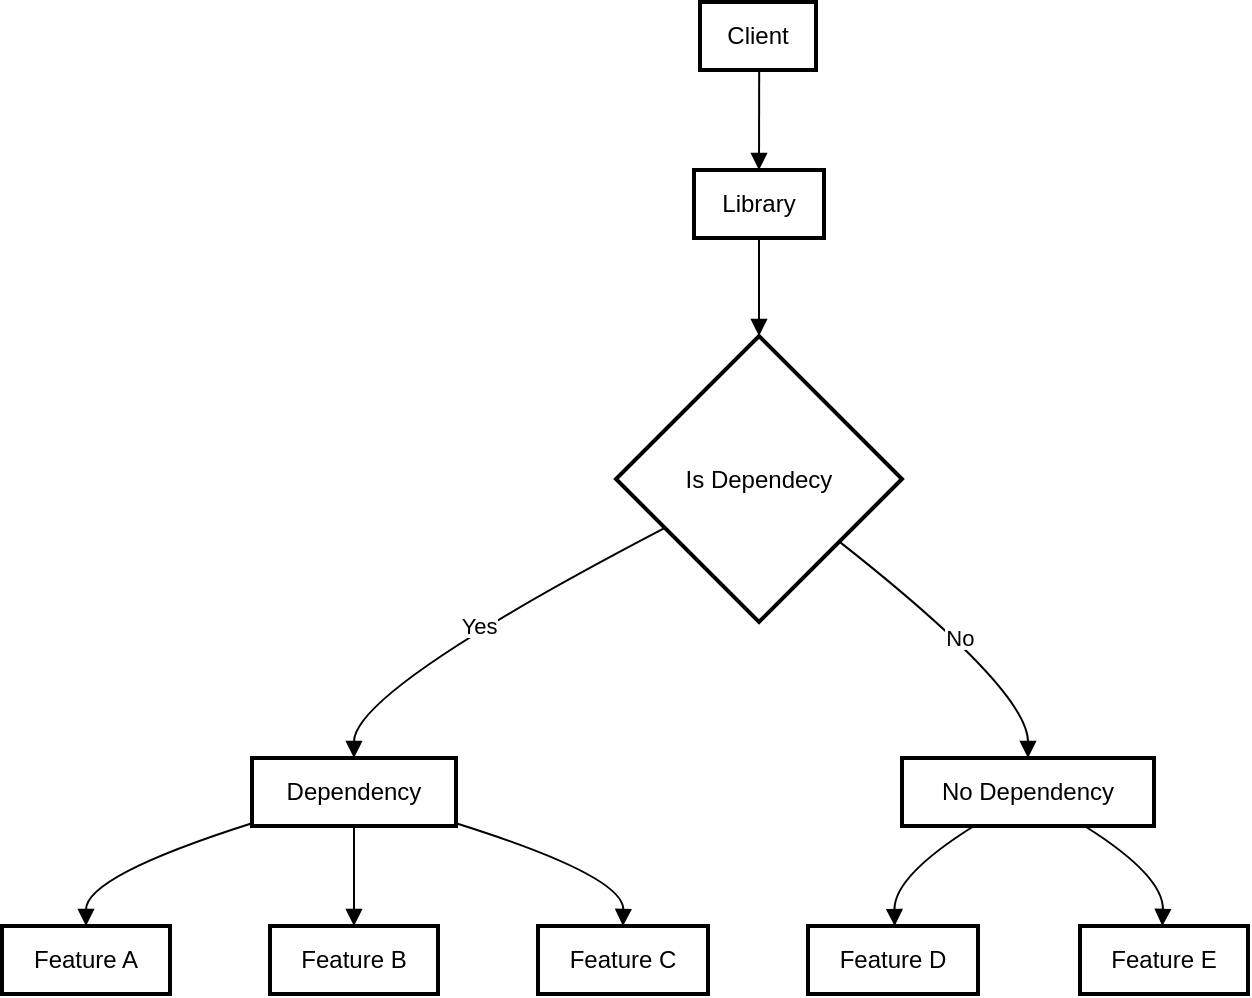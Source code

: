<mxfile version="24.6.5" type="github">
  <diagram name="Page-1" id="rIF5gaj7NKEWc7a8ARRF">
    <mxGraphModel>
      <root>
        <mxCell id="0" />
        <mxCell id="1" parent="0" />
        <mxCell id="2" value="Client" style="whiteSpace=wrap;strokeWidth=2;" vertex="1" parent="1">
          <mxGeometry x="349" width="58" height="34" as="geometry" />
        </mxCell>
        <mxCell id="3" value="Library" style="whiteSpace=wrap;strokeWidth=2;" vertex="1" parent="1">
          <mxGeometry x="346" y="84" width="65" height="34" as="geometry" />
        </mxCell>
        <mxCell id="4" value="Is Dependecy" style="rhombus;strokeWidth=2;whiteSpace=wrap;" vertex="1" parent="1">
          <mxGeometry x="307" y="167" width="143" height="143" as="geometry" />
        </mxCell>
        <mxCell id="5" value="Dependency" style="whiteSpace=wrap;strokeWidth=2;" vertex="1" parent="1">
          <mxGeometry x="125" y="378" width="102" height="34" as="geometry" />
        </mxCell>
        <mxCell id="6" value="No Dependency" style="whiteSpace=wrap;strokeWidth=2;" vertex="1" parent="1">
          <mxGeometry x="450" y="378" width="126" height="34" as="geometry" />
        </mxCell>
        <mxCell id="7" value="Feature A" style="whiteSpace=wrap;strokeWidth=2;" vertex="1" parent="1">
          <mxGeometry y="462" width="84" height="34" as="geometry" />
        </mxCell>
        <mxCell id="8" value="Feature B" style="whiteSpace=wrap;strokeWidth=2;" vertex="1" parent="1">
          <mxGeometry x="134" y="462" width="84" height="34" as="geometry" />
        </mxCell>
        <mxCell id="9" value="Feature C" style="whiteSpace=wrap;strokeWidth=2;" vertex="1" parent="1">
          <mxGeometry x="268" y="462" width="85" height="34" as="geometry" />
        </mxCell>
        <mxCell id="10" value="Feature D" style="whiteSpace=wrap;strokeWidth=2;" vertex="1" parent="1">
          <mxGeometry x="403" y="462" width="85" height="34" as="geometry" />
        </mxCell>
        <mxCell id="11" value="Feature E" style="whiteSpace=wrap;strokeWidth=2;" vertex="1" parent="1">
          <mxGeometry x="539" y="462" width="84" height="34" as="geometry" />
        </mxCell>
        <mxCell id="12" value="" style="curved=1;startArrow=none;endArrow=block;exitX=0.51;exitY=0.99;entryX=0.5;entryY=-0.01;" edge="1" parent="1" source="2" target="3">
          <mxGeometry relative="1" as="geometry">
            <Array as="points" />
          </mxGeometry>
        </mxCell>
        <mxCell id="13" value="" style="curved=1;startArrow=none;endArrow=block;exitX=0.5;exitY=0.97;entryX=0.5;entryY=0;" edge="1" parent="1" source="3" target="4">
          <mxGeometry relative="1" as="geometry">
            <Array as="points" />
          </mxGeometry>
        </mxCell>
        <mxCell id="14" value="Yes" style="curved=1;startArrow=none;endArrow=block;exitX=0;exitY=0.76;entryX=0.5;entryY=0;" edge="1" parent="1" source="4" target="5">
          <mxGeometry relative="1" as="geometry">
            <Array as="points">
              <mxPoint x="176" y="344" />
            </Array>
          </mxGeometry>
        </mxCell>
        <mxCell id="15" value="No" style="curved=1;startArrow=none;endArrow=block;exitX=1;exitY=0.89;entryX=0.5;entryY=0;" edge="1" parent="1" source="4" target="6">
          <mxGeometry relative="1" as="geometry">
            <Array as="points">
              <mxPoint x="513" y="344" />
            </Array>
          </mxGeometry>
        </mxCell>
        <mxCell id="16" value="" style="curved=1;startArrow=none;endArrow=block;exitX=0;exitY=0.96;entryX=0.5;entryY=-0.01;" edge="1" parent="1" source="5" target="7">
          <mxGeometry relative="1" as="geometry">
            <Array as="points">
              <mxPoint x="42" y="437" />
            </Array>
          </mxGeometry>
        </mxCell>
        <mxCell id="17" value="" style="curved=1;startArrow=none;endArrow=block;exitX=0.5;exitY=0.99;entryX=0.5;entryY=-0.01;" edge="1" parent="1" source="5" target="8">
          <mxGeometry relative="1" as="geometry">
            <Array as="points" />
          </mxGeometry>
        </mxCell>
        <mxCell id="18" value="" style="curved=1;startArrow=none;endArrow=block;exitX=1;exitY=0.96;entryX=0.5;entryY=-0.01;" edge="1" parent="1" source="5" target="9">
          <mxGeometry relative="1" as="geometry">
            <Array as="points">
              <mxPoint x="311" y="437" />
            </Array>
          </mxGeometry>
        </mxCell>
        <mxCell id="19" value="" style="curved=1;startArrow=none;endArrow=block;exitX=0.29;exitY=0.99;entryX=0.51;entryY=-0.01;" edge="1" parent="1" source="6" target="10">
          <mxGeometry relative="1" as="geometry">
            <Array as="points">
              <mxPoint x="446" y="437" />
            </Array>
          </mxGeometry>
        </mxCell>
        <mxCell id="20" value="" style="curved=1;startArrow=none;endArrow=block;exitX=0.72;exitY=0.99;entryX=0.49;entryY=-0.01;" edge="1" parent="1" source="6" target="11">
          <mxGeometry relative="1" as="geometry">
            <Array as="points">
              <mxPoint x="581" y="437" />
            </Array>
          </mxGeometry>
        </mxCell>
      </root>
    </mxGraphModel>
  </diagram>
</mxfile>
